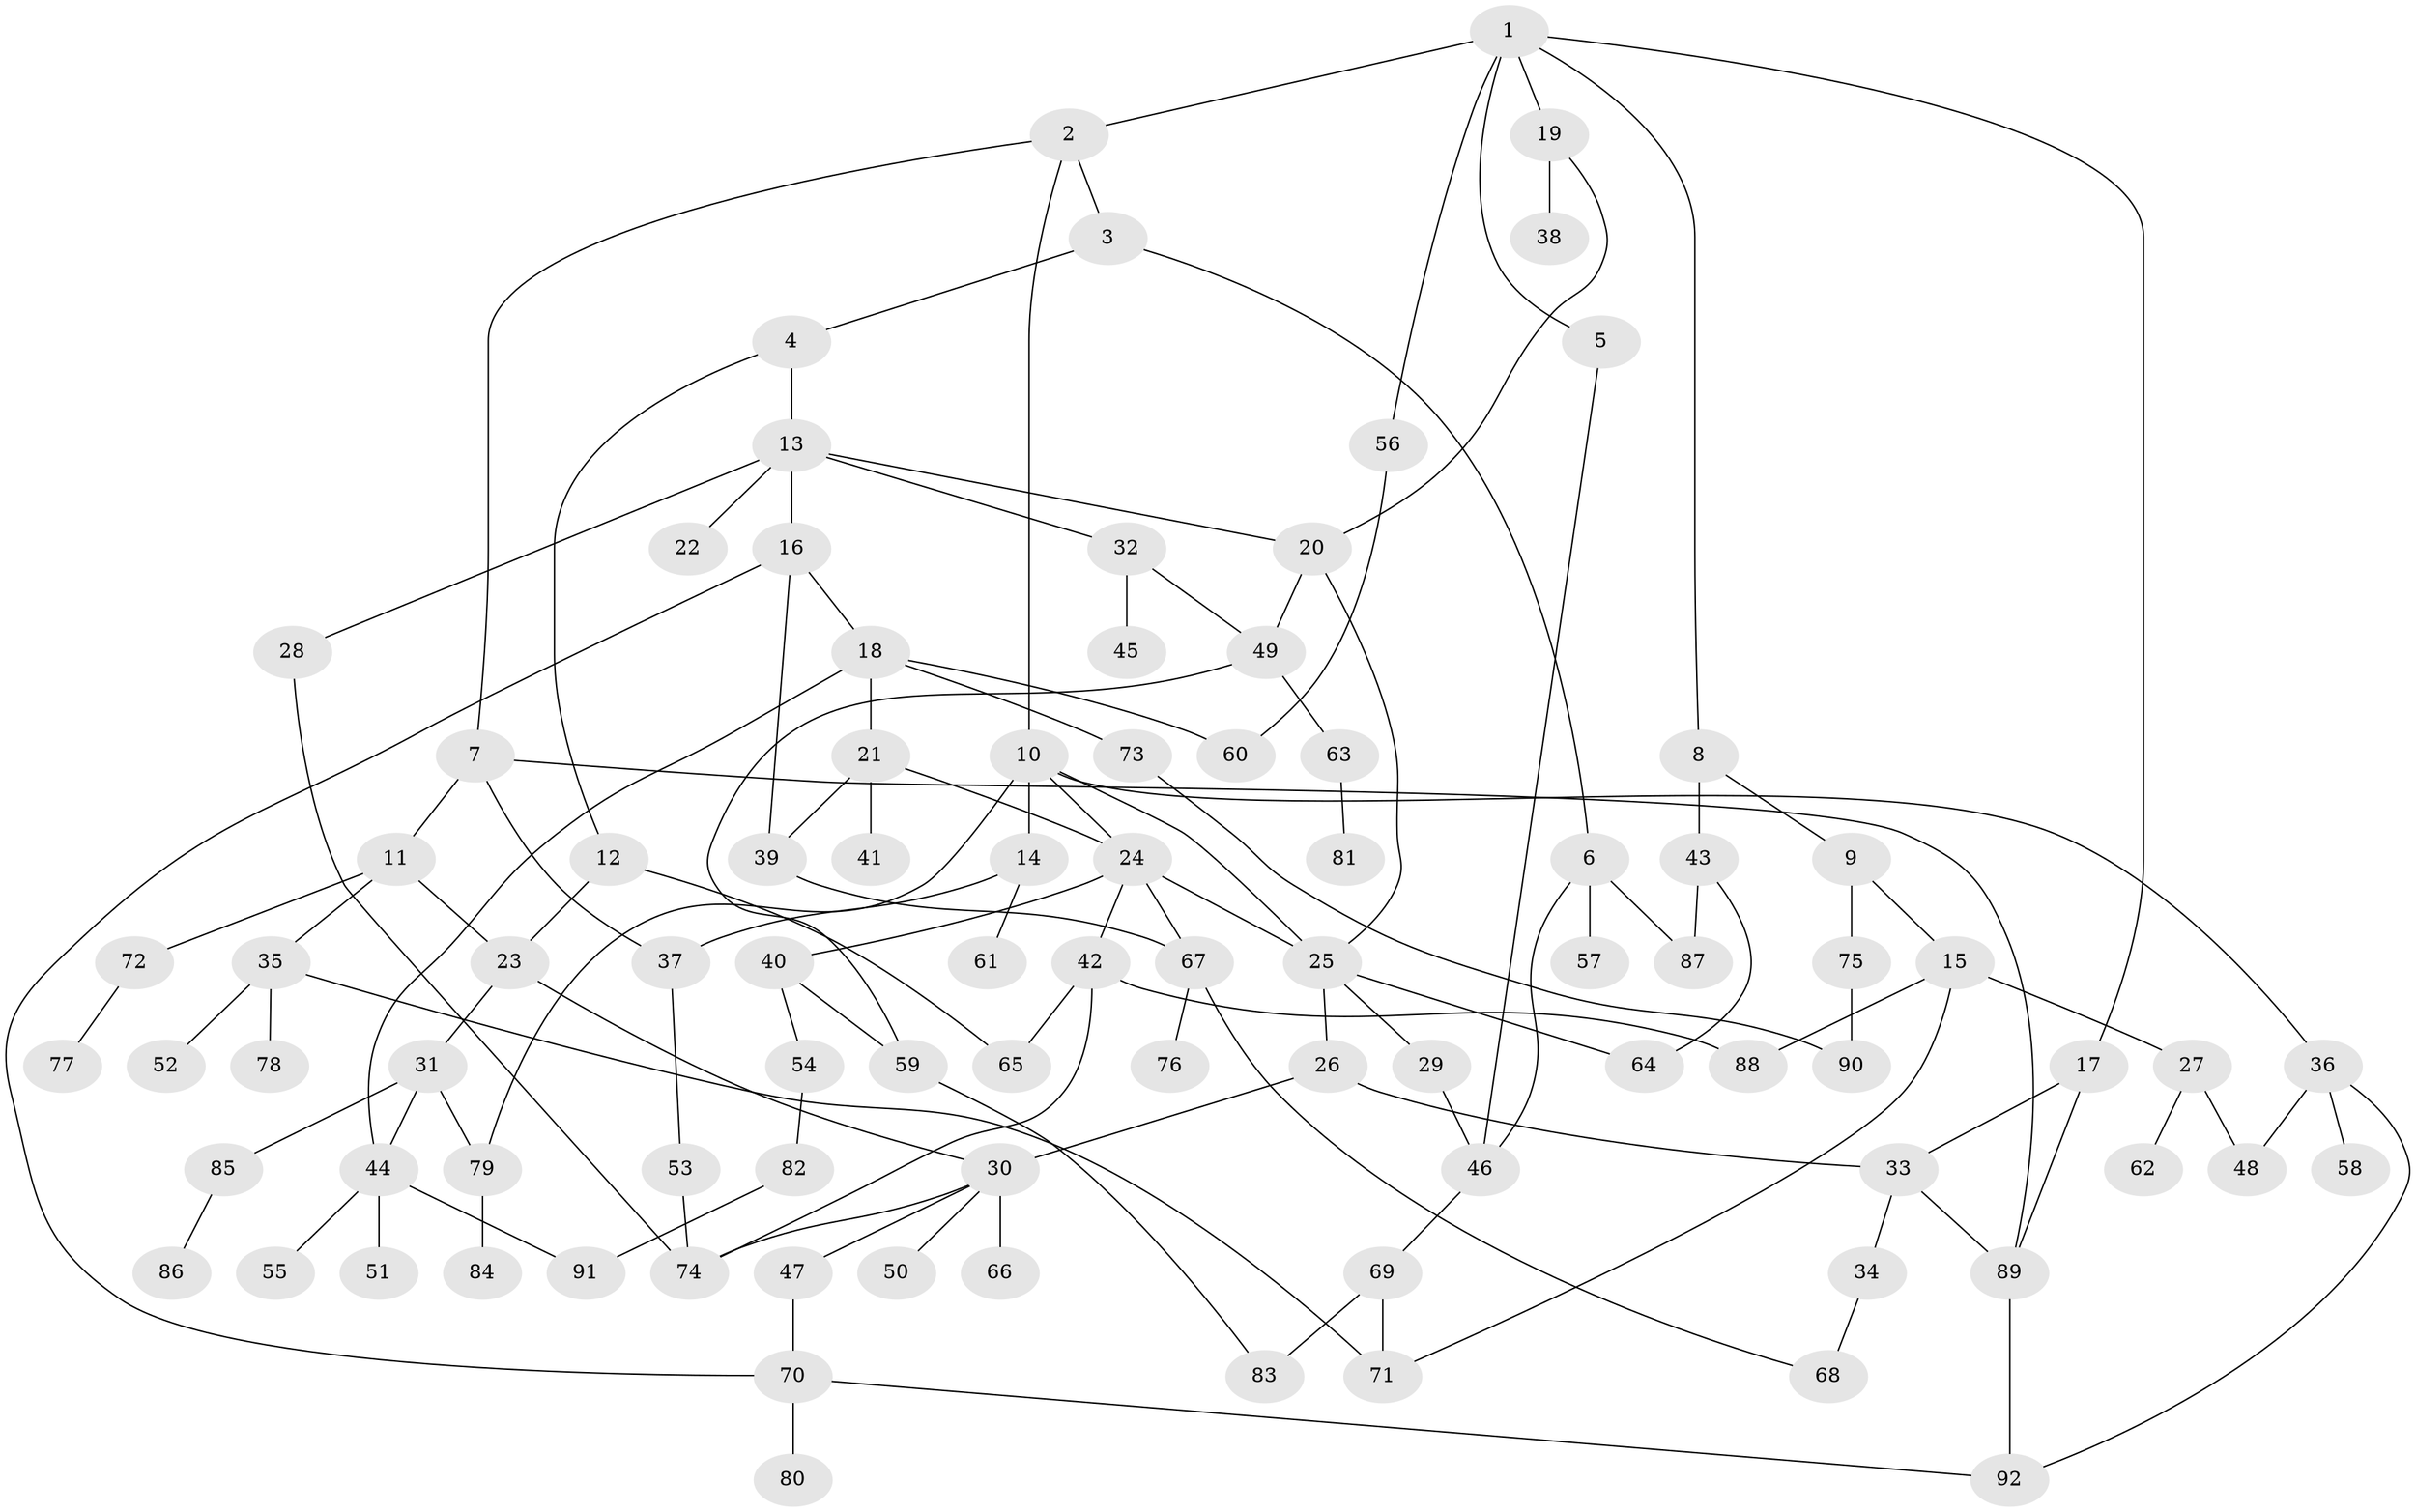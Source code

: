 // Generated by graph-tools (version 1.1) at 2025/42/03/09/25 04:42:48]
// undirected, 92 vertices, 127 edges
graph export_dot {
graph [start="1"]
  node [color=gray90,style=filled];
  1;
  2;
  3;
  4;
  5;
  6;
  7;
  8;
  9;
  10;
  11;
  12;
  13;
  14;
  15;
  16;
  17;
  18;
  19;
  20;
  21;
  22;
  23;
  24;
  25;
  26;
  27;
  28;
  29;
  30;
  31;
  32;
  33;
  34;
  35;
  36;
  37;
  38;
  39;
  40;
  41;
  42;
  43;
  44;
  45;
  46;
  47;
  48;
  49;
  50;
  51;
  52;
  53;
  54;
  55;
  56;
  57;
  58;
  59;
  60;
  61;
  62;
  63;
  64;
  65;
  66;
  67;
  68;
  69;
  70;
  71;
  72;
  73;
  74;
  75;
  76;
  77;
  78;
  79;
  80;
  81;
  82;
  83;
  84;
  85;
  86;
  87;
  88;
  89;
  90;
  91;
  92;
  1 -- 2;
  1 -- 5;
  1 -- 8;
  1 -- 17;
  1 -- 19;
  1 -- 56;
  2 -- 3;
  2 -- 7;
  2 -- 10;
  3 -- 4;
  3 -- 6;
  4 -- 12;
  4 -- 13;
  5 -- 46;
  6 -- 46;
  6 -- 57;
  6 -- 87;
  7 -- 11;
  7 -- 37;
  7 -- 89;
  8 -- 9;
  8 -- 43;
  9 -- 15;
  9 -- 75;
  10 -- 14;
  10 -- 25;
  10 -- 36;
  10 -- 79;
  10 -- 24;
  11 -- 35;
  11 -- 72;
  11 -- 23;
  12 -- 23;
  12 -- 65;
  13 -- 16;
  13 -- 20;
  13 -- 22;
  13 -- 28;
  13 -- 32;
  14 -- 61;
  14 -- 37;
  15 -- 27;
  15 -- 88;
  15 -- 71;
  16 -- 18;
  16 -- 39;
  16 -- 70;
  17 -- 33;
  17 -- 89;
  18 -- 21;
  18 -- 44;
  18 -- 60;
  18 -- 73;
  19 -- 38;
  19 -- 20;
  20 -- 25;
  20 -- 49;
  21 -- 24;
  21 -- 41;
  21 -- 39;
  23 -- 30;
  23 -- 31;
  24 -- 40;
  24 -- 42;
  24 -- 67;
  24 -- 25;
  25 -- 26;
  25 -- 29;
  25 -- 64;
  26 -- 30;
  26 -- 33;
  27 -- 48;
  27 -- 62;
  28 -- 74;
  29 -- 46;
  30 -- 47;
  30 -- 50;
  30 -- 66;
  30 -- 74;
  31 -- 79;
  31 -- 85;
  31 -- 44;
  32 -- 45;
  32 -- 49;
  33 -- 34;
  33 -- 89;
  34 -- 68;
  35 -- 52;
  35 -- 78;
  35 -- 71;
  36 -- 58;
  36 -- 92;
  36 -- 48;
  37 -- 53;
  39 -- 67;
  40 -- 54;
  40 -- 59;
  42 -- 88;
  42 -- 65;
  42 -- 74;
  43 -- 64;
  43 -- 87;
  44 -- 51;
  44 -- 55;
  44 -- 91;
  46 -- 69;
  47 -- 70;
  49 -- 63;
  49 -- 59;
  53 -- 74;
  54 -- 82;
  56 -- 60;
  59 -- 83;
  63 -- 81;
  67 -- 68;
  67 -- 76;
  69 -- 71;
  69 -- 83;
  70 -- 80;
  70 -- 92;
  72 -- 77;
  73 -- 90;
  75 -- 90;
  79 -- 84;
  82 -- 91;
  85 -- 86;
  89 -- 92;
}
